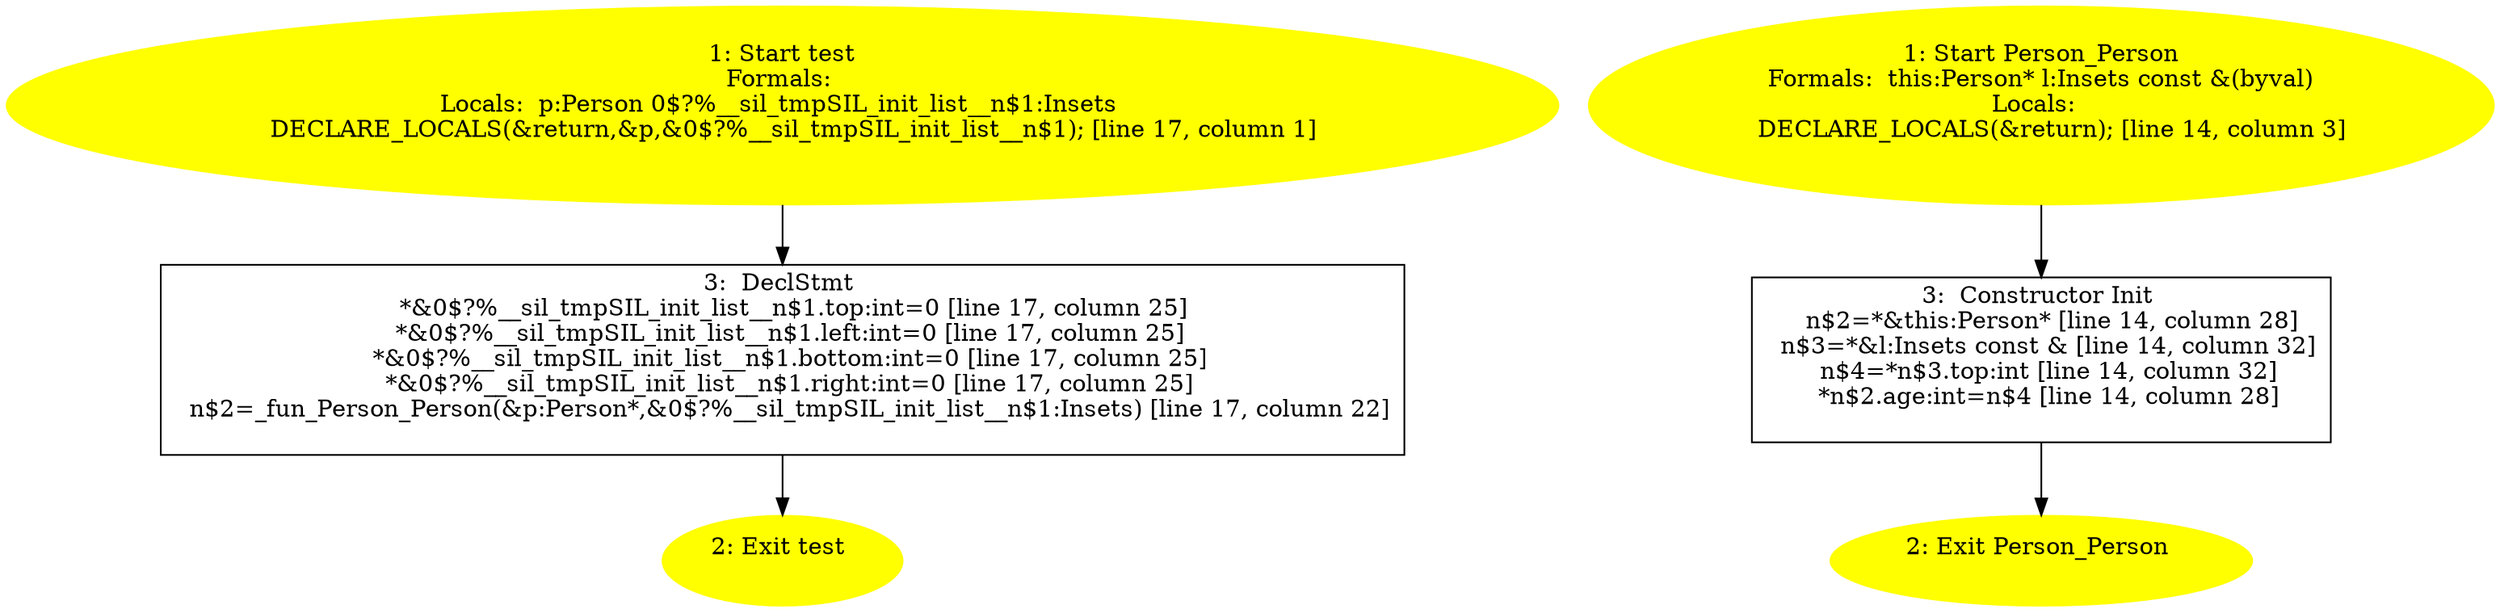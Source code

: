 /* @generated */
digraph cfg {
"test#18241244337164948030.afc14f193ad97442f67ac7183be789bc_1" [label="1: Start test\nFormals: \nLocals:  p:Person 0$?%__sil_tmpSIL_init_list__n$1:Insets \n   DECLARE_LOCALS(&return,&p,&0$?%__sil_tmpSIL_init_list__n$1); [line 17, column 1]\n " color=yellow style=filled]
	

	 "test#18241244337164948030.afc14f193ad97442f67ac7183be789bc_1" -> "test#18241244337164948030.afc14f193ad97442f67ac7183be789bc_3" ;
"test#18241244337164948030.afc14f193ad97442f67ac7183be789bc_2" [label="2: Exit test \n  " color=yellow style=filled]
	

"test#18241244337164948030.afc14f193ad97442f67ac7183be789bc_3" [label="3:  DeclStmt \n   *&0$?%__sil_tmpSIL_init_list__n$1.top:int=0 [line 17, column 25]\n  *&0$?%__sil_tmpSIL_init_list__n$1.left:int=0 [line 17, column 25]\n  *&0$?%__sil_tmpSIL_init_list__n$1.bottom:int=0 [line 17, column 25]\n  *&0$?%__sil_tmpSIL_init_list__n$1.right:int=0 [line 17, column 25]\n  n$2=_fun_Person_Person(&p:Person*,&0$?%__sil_tmpSIL_init_list__n$1:Insets) [line 17, column 22]\n " shape="box"]
	

	 "test#18241244337164948030.afc14f193ad97442f67ac7183be789bc_3" -> "test#18241244337164948030.afc14f193ad97442f67ac7183be789bc_2" ;
"Person#Person#{5857402560744521252}.6ef0efc697f825c2030746b71de7fd56_1" [label="1: Start Person_Person\nFormals:  this:Person* l:Insets const &(byval)\nLocals:  \n   DECLARE_LOCALS(&return); [line 14, column 3]\n " color=yellow style=filled]
	

	 "Person#Person#{5857402560744521252}.6ef0efc697f825c2030746b71de7fd56_1" -> "Person#Person#{5857402560744521252}.6ef0efc697f825c2030746b71de7fd56_3" ;
"Person#Person#{5857402560744521252}.6ef0efc697f825c2030746b71de7fd56_2" [label="2: Exit Person_Person \n  " color=yellow style=filled]
	

"Person#Person#{5857402560744521252}.6ef0efc697f825c2030746b71de7fd56_3" [label="3:  Constructor Init \n   n$2=*&this:Person* [line 14, column 28]\n  n$3=*&l:Insets const & [line 14, column 32]\n  n$4=*n$3.top:int [line 14, column 32]\n  *n$2.age:int=n$4 [line 14, column 28]\n " shape="box"]
	

	 "Person#Person#{5857402560744521252}.6ef0efc697f825c2030746b71de7fd56_3" -> "Person#Person#{5857402560744521252}.6ef0efc697f825c2030746b71de7fd56_2" ;
}
